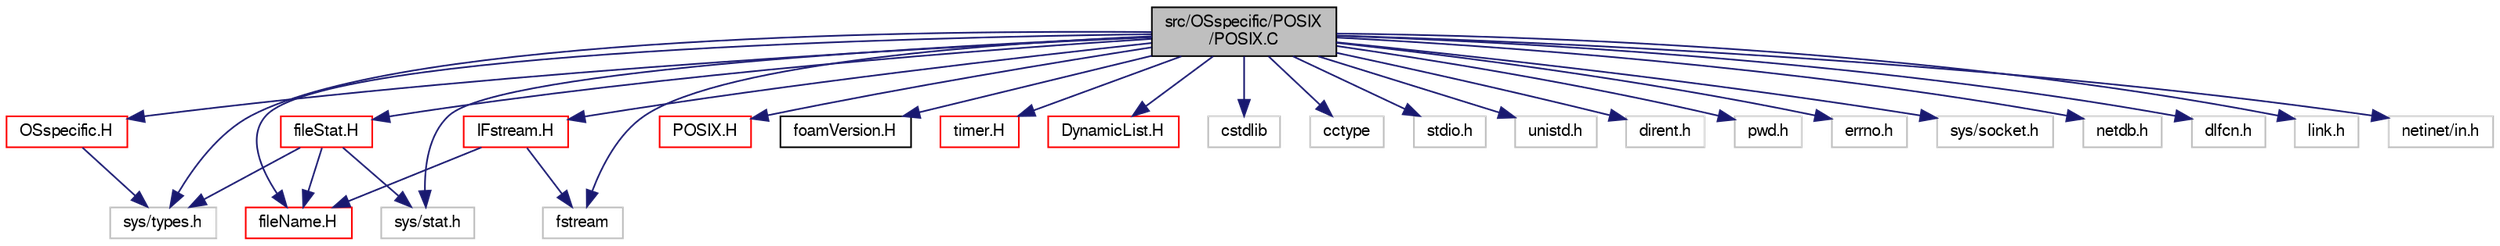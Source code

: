 digraph "src/OSspecific/POSIX/POSIX.C"
{
  bgcolor="transparent";
  edge [fontname="FreeSans",fontsize="10",labelfontname="FreeSans",labelfontsize="10"];
  node [fontname="FreeSans",fontsize="10",shape=record];
  Node0 [label="src/OSspecific/POSIX\l/POSIX.C",height=0.2,width=0.4,color="black", fillcolor="grey75", style="filled", fontcolor="black"];
  Node0 -> Node1 [color="midnightblue",fontsize="10",style="solid",fontname="FreeSans"];
  Node1 [label="OSspecific.H",height=0.2,width=0.4,color="red",URL="$a10370.html",tooltip="Functions used by OpenFOAM that are specific to POSIX compliant operating systems and need to be repl..."];
  Node1 -> Node51 [color="midnightblue",fontsize="10",style="solid",fontname="FreeSans"];
  Node51 [label="sys/types.h",height=0.2,width=0.4,color="grey75"];
  Node0 -> Node52 [color="midnightblue",fontsize="10",style="solid",fontname="FreeSans"];
  Node52 [label="POSIX.H",height=0.2,width=0.4,color="red",URL="$a12917.html"];
  Node0 -> Node57 [color="midnightblue",fontsize="10",style="solid",fontname="FreeSans"];
  Node57 [label="foamVersion.H",height=0.2,width=0.4,color="black",URL="$a10268.html"];
  Node0 -> Node3 [color="midnightblue",fontsize="10",style="solid",fontname="FreeSans"];
  Node3 [label="fileName.H",height=0.2,width=0.4,color="red",URL="$a12584.html"];
  Node0 -> Node58 [color="midnightblue",fontsize="10",style="solid",fontname="FreeSans"];
  Node58 [label="fileStat.H",height=0.2,width=0.4,color="red",URL="$a12902.html"];
  Node58 -> Node59 [color="midnightblue",fontsize="10",style="solid",fontname="FreeSans"];
  Node59 [label="sys/stat.h",height=0.2,width=0.4,color="grey75"];
  Node58 -> Node51 [color="midnightblue",fontsize="10",style="solid",fontname="FreeSans"];
  Node58 -> Node3 [color="midnightblue",fontsize="10",style="solid",fontname="FreeSans"];
  Node0 -> Node60 [color="midnightblue",fontsize="10",style="solid",fontname="FreeSans"];
  Node60 [label="timer.H",height=0.2,width=0.4,color="red",URL="$a12968.html"];
  Node0 -> Node63 [color="midnightblue",fontsize="10",style="solid",fontname="FreeSans"];
  Node63 [label="IFstream.H",height=0.2,width=0.4,color="red",URL="$a09059.html"];
  Node63 -> Node3 [color="midnightblue",fontsize="10",style="solid",fontname="FreeSans"];
  Node63 -> Node74 [color="midnightblue",fontsize="10",style="solid",fontname="FreeSans"];
  Node74 [label="fstream",height=0.2,width=0.4,color="grey75"];
  Node0 -> Node75 [color="midnightblue",fontsize="10",style="solid",fontname="FreeSans"];
  Node75 [label="DynamicList.H",height=0.2,width=0.4,color="red",URL="$a08633.html"];
  Node0 -> Node74 [color="midnightblue",fontsize="10",style="solid",fontname="FreeSans"];
  Node0 -> Node11 [color="midnightblue",fontsize="10",style="solid",fontname="FreeSans"];
  Node11 [label="cstdlib",height=0.2,width=0.4,color="grey75"];
  Node0 -> Node15 [color="midnightblue",fontsize="10",style="solid",fontname="FreeSans"];
  Node15 [label="cctype",height=0.2,width=0.4,color="grey75"];
  Node0 -> Node78 [color="midnightblue",fontsize="10",style="solid",fontname="FreeSans"];
  Node78 [label="stdio.h",height=0.2,width=0.4,color="grey75"];
  Node0 -> Node79 [color="midnightblue",fontsize="10",style="solid",fontname="FreeSans"];
  Node79 [label="unistd.h",height=0.2,width=0.4,color="grey75"];
  Node0 -> Node80 [color="midnightblue",fontsize="10",style="solid",fontname="FreeSans"];
  Node80 [label="dirent.h",height=0.2,width=0.4,color="grey75"];
  Node0 -> Node81 [color="midnightblue",fontsize="10",style="solid",fontname="FreeSans"];
  Node81 [label="pwd.h",height=0.2,width=0.4,color="grey75"];
  Node0 -> Node82 [color="midnightblue",fontsize="10",style="solid",fontname="FreeSans"];
  Node82 [label="errno.h",height=0.2,width=0.4,color="grey75"];
  Node0 -> Node51 [color="midnightblue",fontsize="10",style="solid",fontname="FreeSans"];
  Node0 -> Node59 [color="midnightblue",fontsize="10",style="solid",fontname="FreeSans"];
  Node0 -> Node83 [color="midnightblue",fontsize="10",style="solid",fontname="FreeSans"];
  Node83 [label="sys/socket.h",height=0.2,width=0.4,color="grey75"];
  Node0 -> Node84 [color="midnightblue",fontsize="10",style="solid",fontname="FreeSans"];
  Node84 [label="netdb.h",height=0.2,width=0.4,color="grey75"];
  Node0 -> Node85 [color="midnightblue",fontsize="10",style="solid",fontname="FreeSans"];
  Node85 [label="dlfcn.h",height=0.2,width=0.4,color="grey75"];
  Node0 -> Node86 [color="midnightblue",fontsize="10",style="solid",fontname="FreeSans"];
  Node86 [label="link.h",height=0.2,width=0.4,color="grey75"];
  Node0 -> Node87 [color="midnightblue",fontsize="10",style="solid",fontname="FreeSans"];
  Node87 [label="netinet/in.h",height=0.2,width=0.4,color="grey75"];
}
